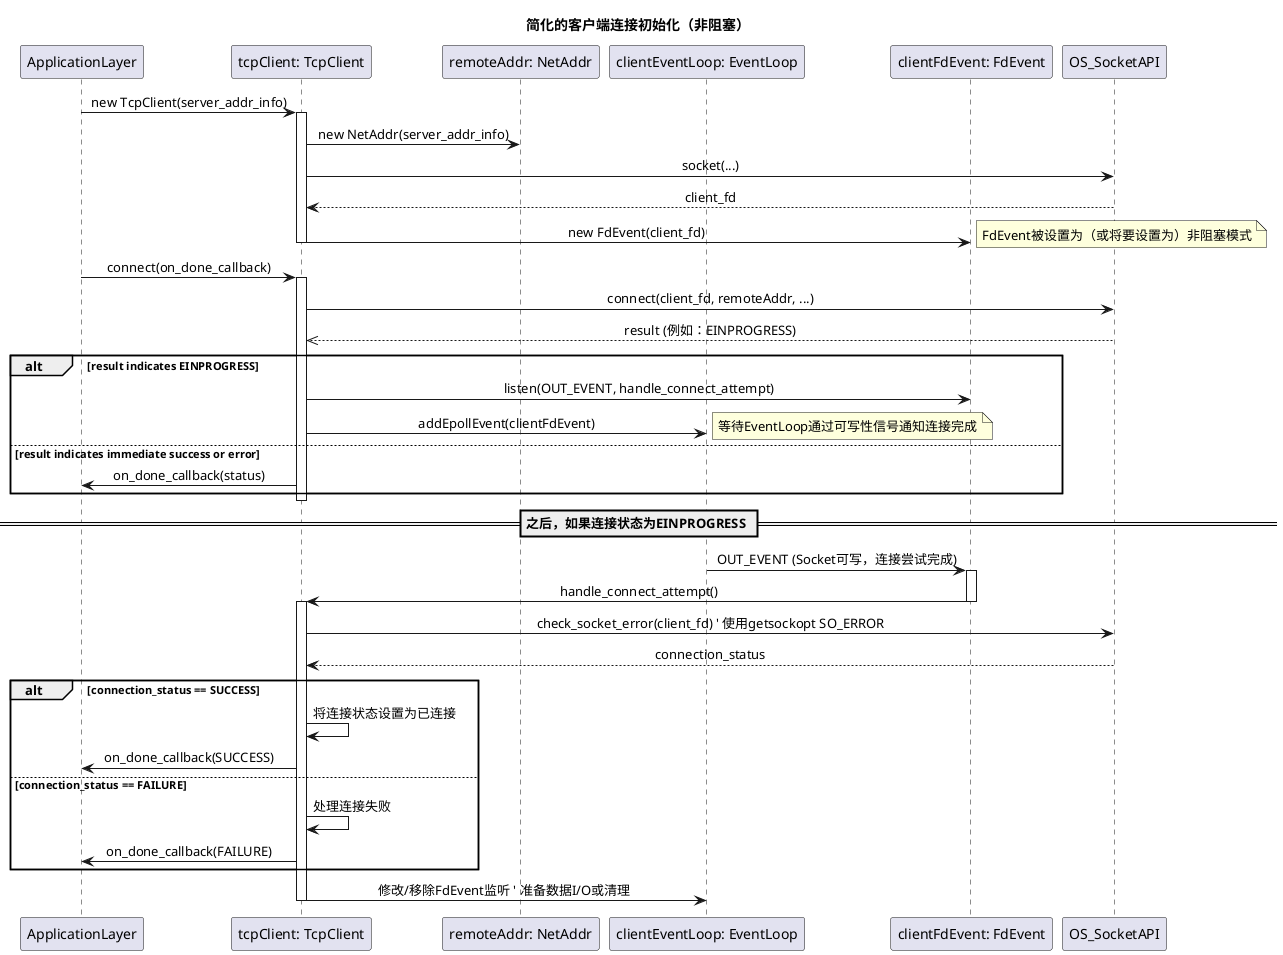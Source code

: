 @startuml
title 简化的客户端连接初始化（非阻塞）

participant "ApplicationLayer" as App
participant "tcpClient: TcpClient" as TCPClient
participant "remoteAddr: NetAddr" as RemoteNetAddr
participant "clientEventLoop: EventLoop" as ClientEL
participant "clientFdEvent: FdEvent" as ClientFDE
participant "OS_SocketAPI" as OS_Socket

skinparam sequenceMessageAlign center

App -> TCPClient : new TcpClient(server_addr_info)
activate TCPClient
    TCPClient -> RemoteNetAddr : new NetAddr(server_addr_info)
    TCPClient -> OS_Socket : socket(...)
    OS_Socket --> TCPClient : client_fd
    TCPClient -> ClientFDE : new FdEvent(client_fd)
    note right: FdEvent被设置为（或将要设置为）非阻塞模式
deactivate TCPClient

App -> TCPClient : connect(on_done_callback)
activate TCPClient
    TCPClient -> OS_Socket : connect(client_fd, remoteAddr, ...)
    OS_Socket -->> TCPClient : result (例如：EINPROGRESS)
    
    alt result indicates EINPROGRESS
        TCPClient -> ClientFDE : listen(OUT_EVENT, handle_connect_attempt)
        TCPClient -> ClientEL : addEpollEvent(clientFdEvent)
        note right: 等待EventLoop通过可写性信号通知连接完成
    else result indicates immediate success or error
        TCPClient -> App : on_done_callback(status)
    end
deactivate TCPClient

== 之后，如果连接状态为EINPROGRESS ==
ClientEL -> ClientFDE : OUT_EVENT (Socket可写，连接尝试完成)
activate ClientFDE
ClientFDE -> TCPClient : handle_connect_attempt()
deactivate ClientFDE

activate TCPClient
    TCPClient -> OS_Socket : check_socket_error(client_fd) ' 使用getsockopt SO_ERROR
    OS_Socket --> TCPClient : connection_status
    
    alt connection_status == SUCCESS
        TCPClient -> TCPClient : 将连接状态设置为已连接
        TCPClient -> App : on_done_callback(SUCCESS)
    else connection_status == FAILURE
        TCPClient -> TCPClient : 处理连接失败
        TCPClient -> App : on_done_callback(FAILURE)
    end
    
    TCPClient -> ClientEL : 修改/移除FdEvent监听 ' 准备数据I/O或清理
deactivate TCPClient

@enduml